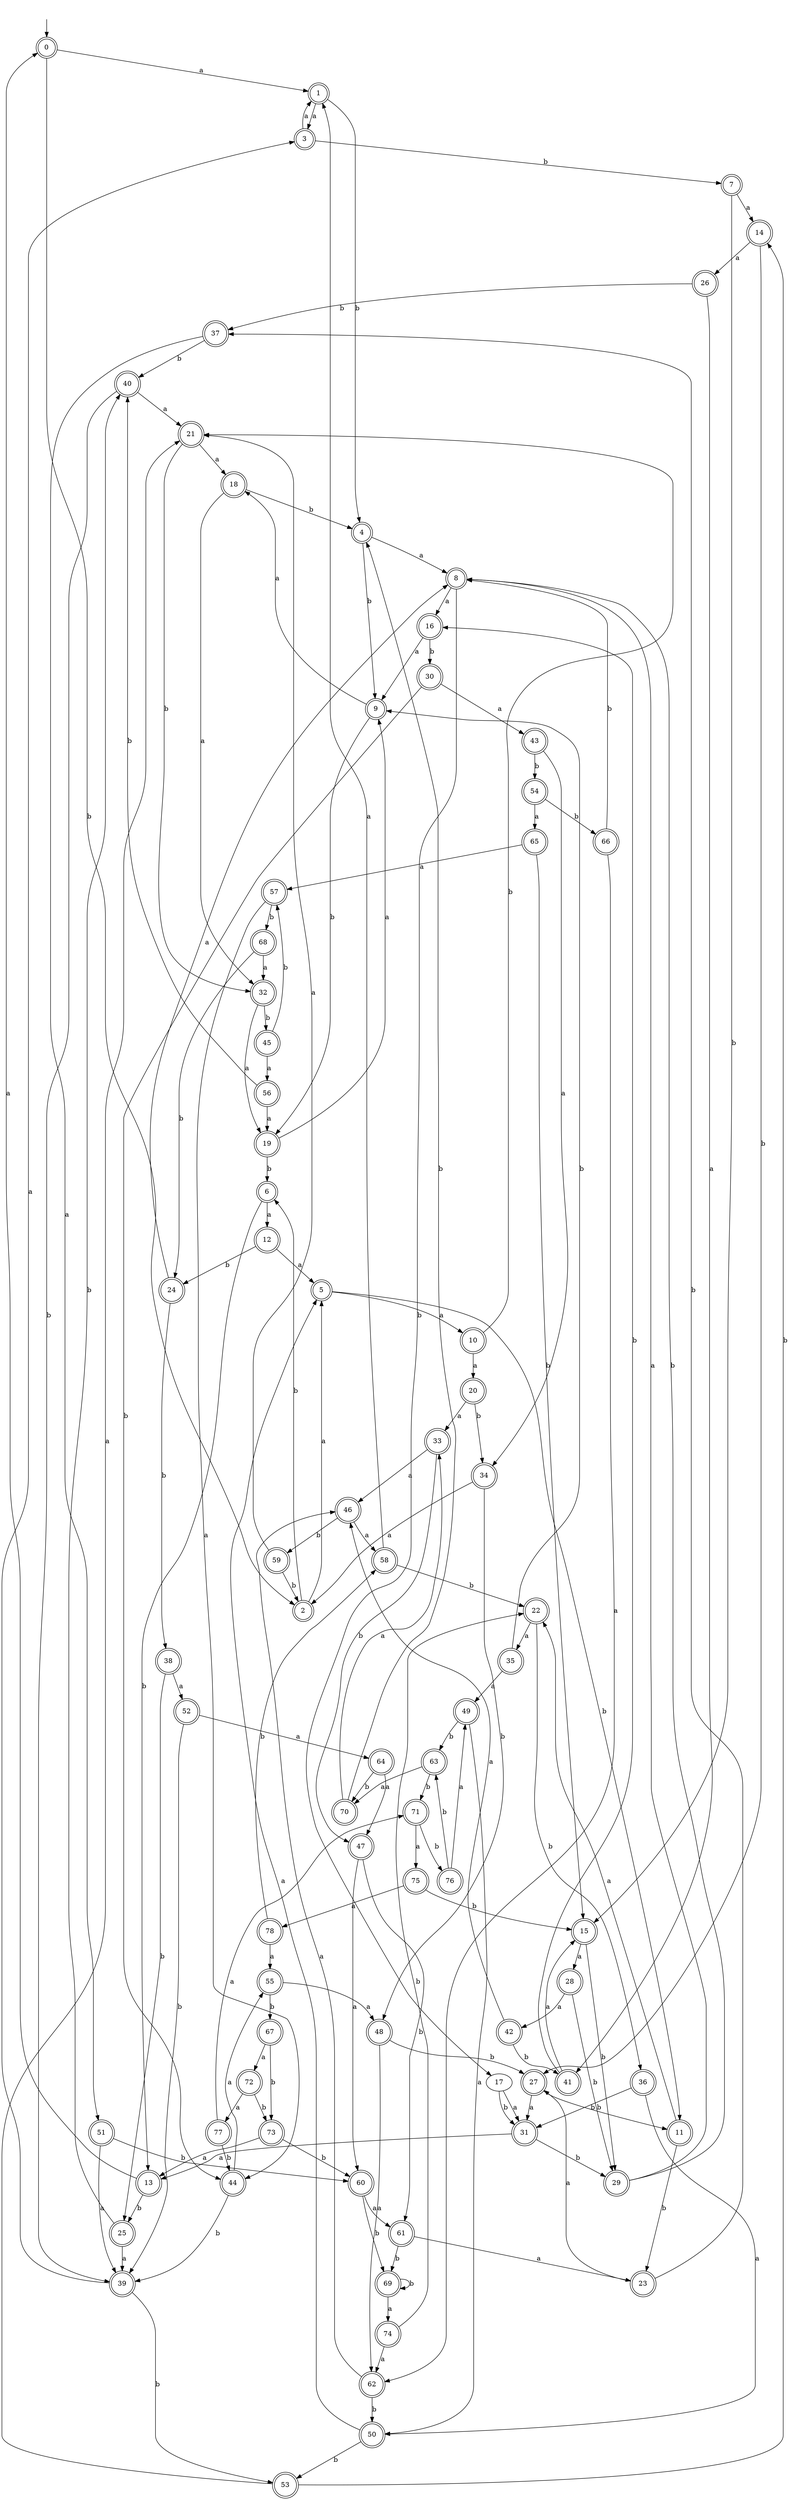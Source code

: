 digraph RandomDFA {
  __start0 [label="", shape=none];
  __start0 -> 0 [label=""];
  0 [shape=circle] [shape=doublecircle]
  0 -> 1 [label="a"]
  0 -> 2 [label="b"]
  1 [shape=doublecircle]
  1 -> 3 [label="a"]
  1 -> 4 [label="b"]
  2 [shape=doublecircle]
  2 -> 5 [label="a"]
  2 -> 6 [label="b"]
  3 [shape=doublecircle]
  3 -> 1 [label="a"]
  3 -> 7 [label="b"]
  4 [shape=doublecircle]
  4 -> 8 [label="a"]
  4 -> 9 [label="b"]
  5 [shape=doublecircle]
  5 -> 10 [label="a"]
  5 -> 11 [label="b"]
  6 [shape=doublecircle]
  6 -> 12 [label="a"]
  6 -> 13 [label="b"]
  7 [shape=doublecircle]
  7 -> 14 [label="a"]
  7 -> 15 [label="b"]
  8 [shape=doublecircle]
  8 -> 16 [label="a"]
  8 -> 17 [label="b"]
  9 [shape=doublecircle]
  9 -> 18 [label="a"]
  9 -> 19 [label="b"]
  10 [shape=doublecircle]
  10 -> 20 [label="a"]
  10 -> 21 [label="b"]
  11 [shape=doublecircle]
  11 -> 22 [label="a"]
  11 -> 23 [label="b"]
  12 [shape=doublecircle]
  12 -> 5 [label="a"]
  12 -> 24 [label="b"]
  13 [shape=doublecircle]
  13 -> 0 [label="a"]
  13 -> 25 [label="b"]
  14 [shape=doublecircle]
  14 -> 26 [label="a"]
  14 -> 27 [label="b"]
  15 [shape=doublecircle]
  15 -> 28 [label="a"]
  15 -> 29 [label="b"]
  16 [shape=doublecircle]
  16 -> 9 [label="a"]
  16 -> 30 [label="b"]
  17
  17 -> 31 [label="a"]
  17 -> 31 [label="b"]
  18 [shape=doublecircle]
  18 -> 32 [label="a"]
  18 -> 4 [label="b"]
  19 [shape=doublecircle]
  19 -> 9 [label="a"]
  19 -> 6 [label="b"]
  20 [shape=doublecircle]
  20 -> 33 [label="a"]
  20 -> 34 [label="b"]
  21 [shape=doublecircle]
  21 -> 18 [label="a"]
  21 -> 32 [label="b"]
  22 [shape=doublecircle]
  22 -> 35 [label="a"]
  22 -> 36 [label="b"]
  23 [shape=doublecircle]
  23 -> 27 [label="a"]
  23 -> 37 [label="b"]
  24 [shape=doublecircle]
  24 -> 8 [label="a"]
  24 -> 38 [label="b"]
  25 [shape=doublecircle]
  25 -> 39 [label="a"]
  25 -> 40 [label="b"]
  26 [shape=doublecircle]
  26 -> 41 [label="a"]
  26 -> 37 [label="b"]
  27 [shape=doublecircle]
  27 -> 31 [label="a"]
  27 -> 11 [label="b"]
  28 [shape=doublecircle]
  28 -> 42 [label="a"]
  28 -> 29 [label="b"]
  29 [shape=doublecircle]
  29 -> 8 [label="a"]
  29 -> 8 [label="b"]
  30 [shape=doublecircle]
  30 -> 43 [label="a"]
  30 -> 44 [label="b"]
  31 [shape=doublecircle]
  31 -> 13 [label="a"]
  31 -> 29 [label="b"]
  32 [shape=doublecircle]
  32 -> 19 [label="a"]
  32 -> 45 [label="b"]
  33 [shape=doublecircle]
  33 -> 46 [label="a"]
  33 -> 47 [label="b"]
  34 [shape=doublecircle]
  34 -> 2 [label="a"]
  34 -> 48 [label="b"]
  35 [shape=doublecircle]
  35 -> 49 [label="a"]
  35 -> 9 [label="b"]
  36 [shape=doublecircle]
  36 -> 50 [label="a"]
  36 -> 31 [label="b"]
  37 [shape=doublecircle]
  37 -> 51 [label="a"]
  37 -> 40 [label="b"]
  38 [shape=doublecircle]
  38 -> 52 [label="a"]
  38 -> 25 [label="b"]
  39 [shape=doublecircle]
  39 -> 3 [label="a"]
  39 -> 53 [label="b"]
  40 [shape=doublecircle]
  40 -> 21 [label="a"]
  40 -> 39 [label="b"]
  41 [shape=doublecircle]
  41 -> 15 [label="a"]
  41 -> 16 [label="b"]
  42 [shape=doublecircle]
  42 -> 46 [label="a"]
  42 -> 41 [label="b"]
  43 [shape=doublecircle]
  43 -> 34 [label="a"]
  43 -> 54 [label="b"]
  44 [shape=doublecircle]
  44 -> 55 [label="a"]
  44 -> 39 [label="b"]
  45 [shape=doublecircle]
  45 -> 56 [label="a"]
  45 -> 57 [label="b"]
  46 [shape=doublecircle]
  46 -> 58 [label="a"]
  46 -> 59 [label="b"]
  47 [shape=doublecircle]
  47 -> 60 [label="a"]
  47 -> 61 [label="b"]
  48 [shape=doublecircle]
  48 -> 62 [label="a"]
  48 -> 27 [label="b"]
  49 [shape=doublecircle]
  49 -> 50 [label="a"]
  49 -> 63 [label="b"]
  50 [shape=doublecircle]
  50 -> 5 [label="a"]
  50 -> 53 [label="b"]
  51 [shape=doublecircle]
  51 -> 39 [label="a"]
  51 -> 60 [label="b"]
  52 [shape=doublecircle]
  52 -> 64 [label="a"]
  52 -> 39 [label="b"]
  53 [shape=doublecircle]
  53 -> 21 [label="a"]
  53 -> 14 [label="b"]
  54 [shape=doublecircle]
  54 -> 65 [label="a"]
  54 -> 66 [label="b"]
  55 [shape=doublecircle]
  55 -> 48 [label="a"]
  55 -> 67 [label="b"]
  56 [shape=doublecircle]
  56 -> 19 [label="a"]
  56 -> 40 [label="b"]
  57 [shape=doublecircle]
  57 -> 44 [label="a"]
  57 -> 68 [label="b"]
  58 [shape=doublecircle]
  58 -> 1 [label="a"]
  58 -> 22 [label="b"]
  59 [shape=doublecircle]
  59 -> 21 [label="a"]
  59 -> 2 [label="b"]
  60 [shape=doublecircle]
  60 -> 61 [label="a"]
  60 -> 69 [label="b"]
  61 [shape=doublecircle]
  61 -> 23 [label="a"]
  61 -> 69 [label="b"]
  62 [shape=doublecircle]
  62 -> 46 [label="a"]
  62 -> 50 [label="b"]
  63 [shape=doublecircle]
  63 -> 70 [label="a"]
  63 -> 71 [label="b"]
  64 [shape=doublecircle]
  64 -> 47 [label="a"]
  64 -> 70 [label="b"]
  65 [shape=doublecircle]
  65 -> 57 [label="a"]
  65 -> 15 [label="b"]
  66 [shape=doublecircle]
  66 -> 62 [label="a"]
  66 -> 8 [label="b"]
  67 [shape=doublecircle]
  67 -> 72 [label="a"]
  67 -> 73 [label="b"]
  68 [shape=doublecircle]
  68 -> 32 [label="a"]
  68 -> 24 [label="b"]
  69 [shape=doublecircle]
  69 -> 74 [label="a"]
  69 -> 69 [label="b"]
  70 [shape=doublecircle]
  70 -> 33 [label="a"]
  70 -> 4 [label="b"]
  71 [shape=doublecircle]
  71 -> 75 [label="a"]
  71 -> 76 [label="b"]
  72 [shape=doublecircle]
  72 -> 77 [label="a"]
  72 -> 73 [label="b"]
  73 [shape=doublecircle]
  73 -> 13 [label="a"]
  73 -> 60 [label="b"]
  74 [shape=doublecircle]
  74 -> 62 [label="a"]
  74 -> 22 [label="b"]
  75 [shape=doublecircle]
  75 -> 78 [label="a"]
  75 -> 15 [label="b"]
  76 [shape=doublecircle]
  76 -> 49 [label="a"]
  76 -> 63 [label="b"]
  77 [shape=doublecircle]
  77 -> 71 [label="a"]
  77 -> 44 [label="b"]
  78 [shape=doublecircle]
  78 -> 55 [label="a"]
  78 -> 58 [label="b"]
}
